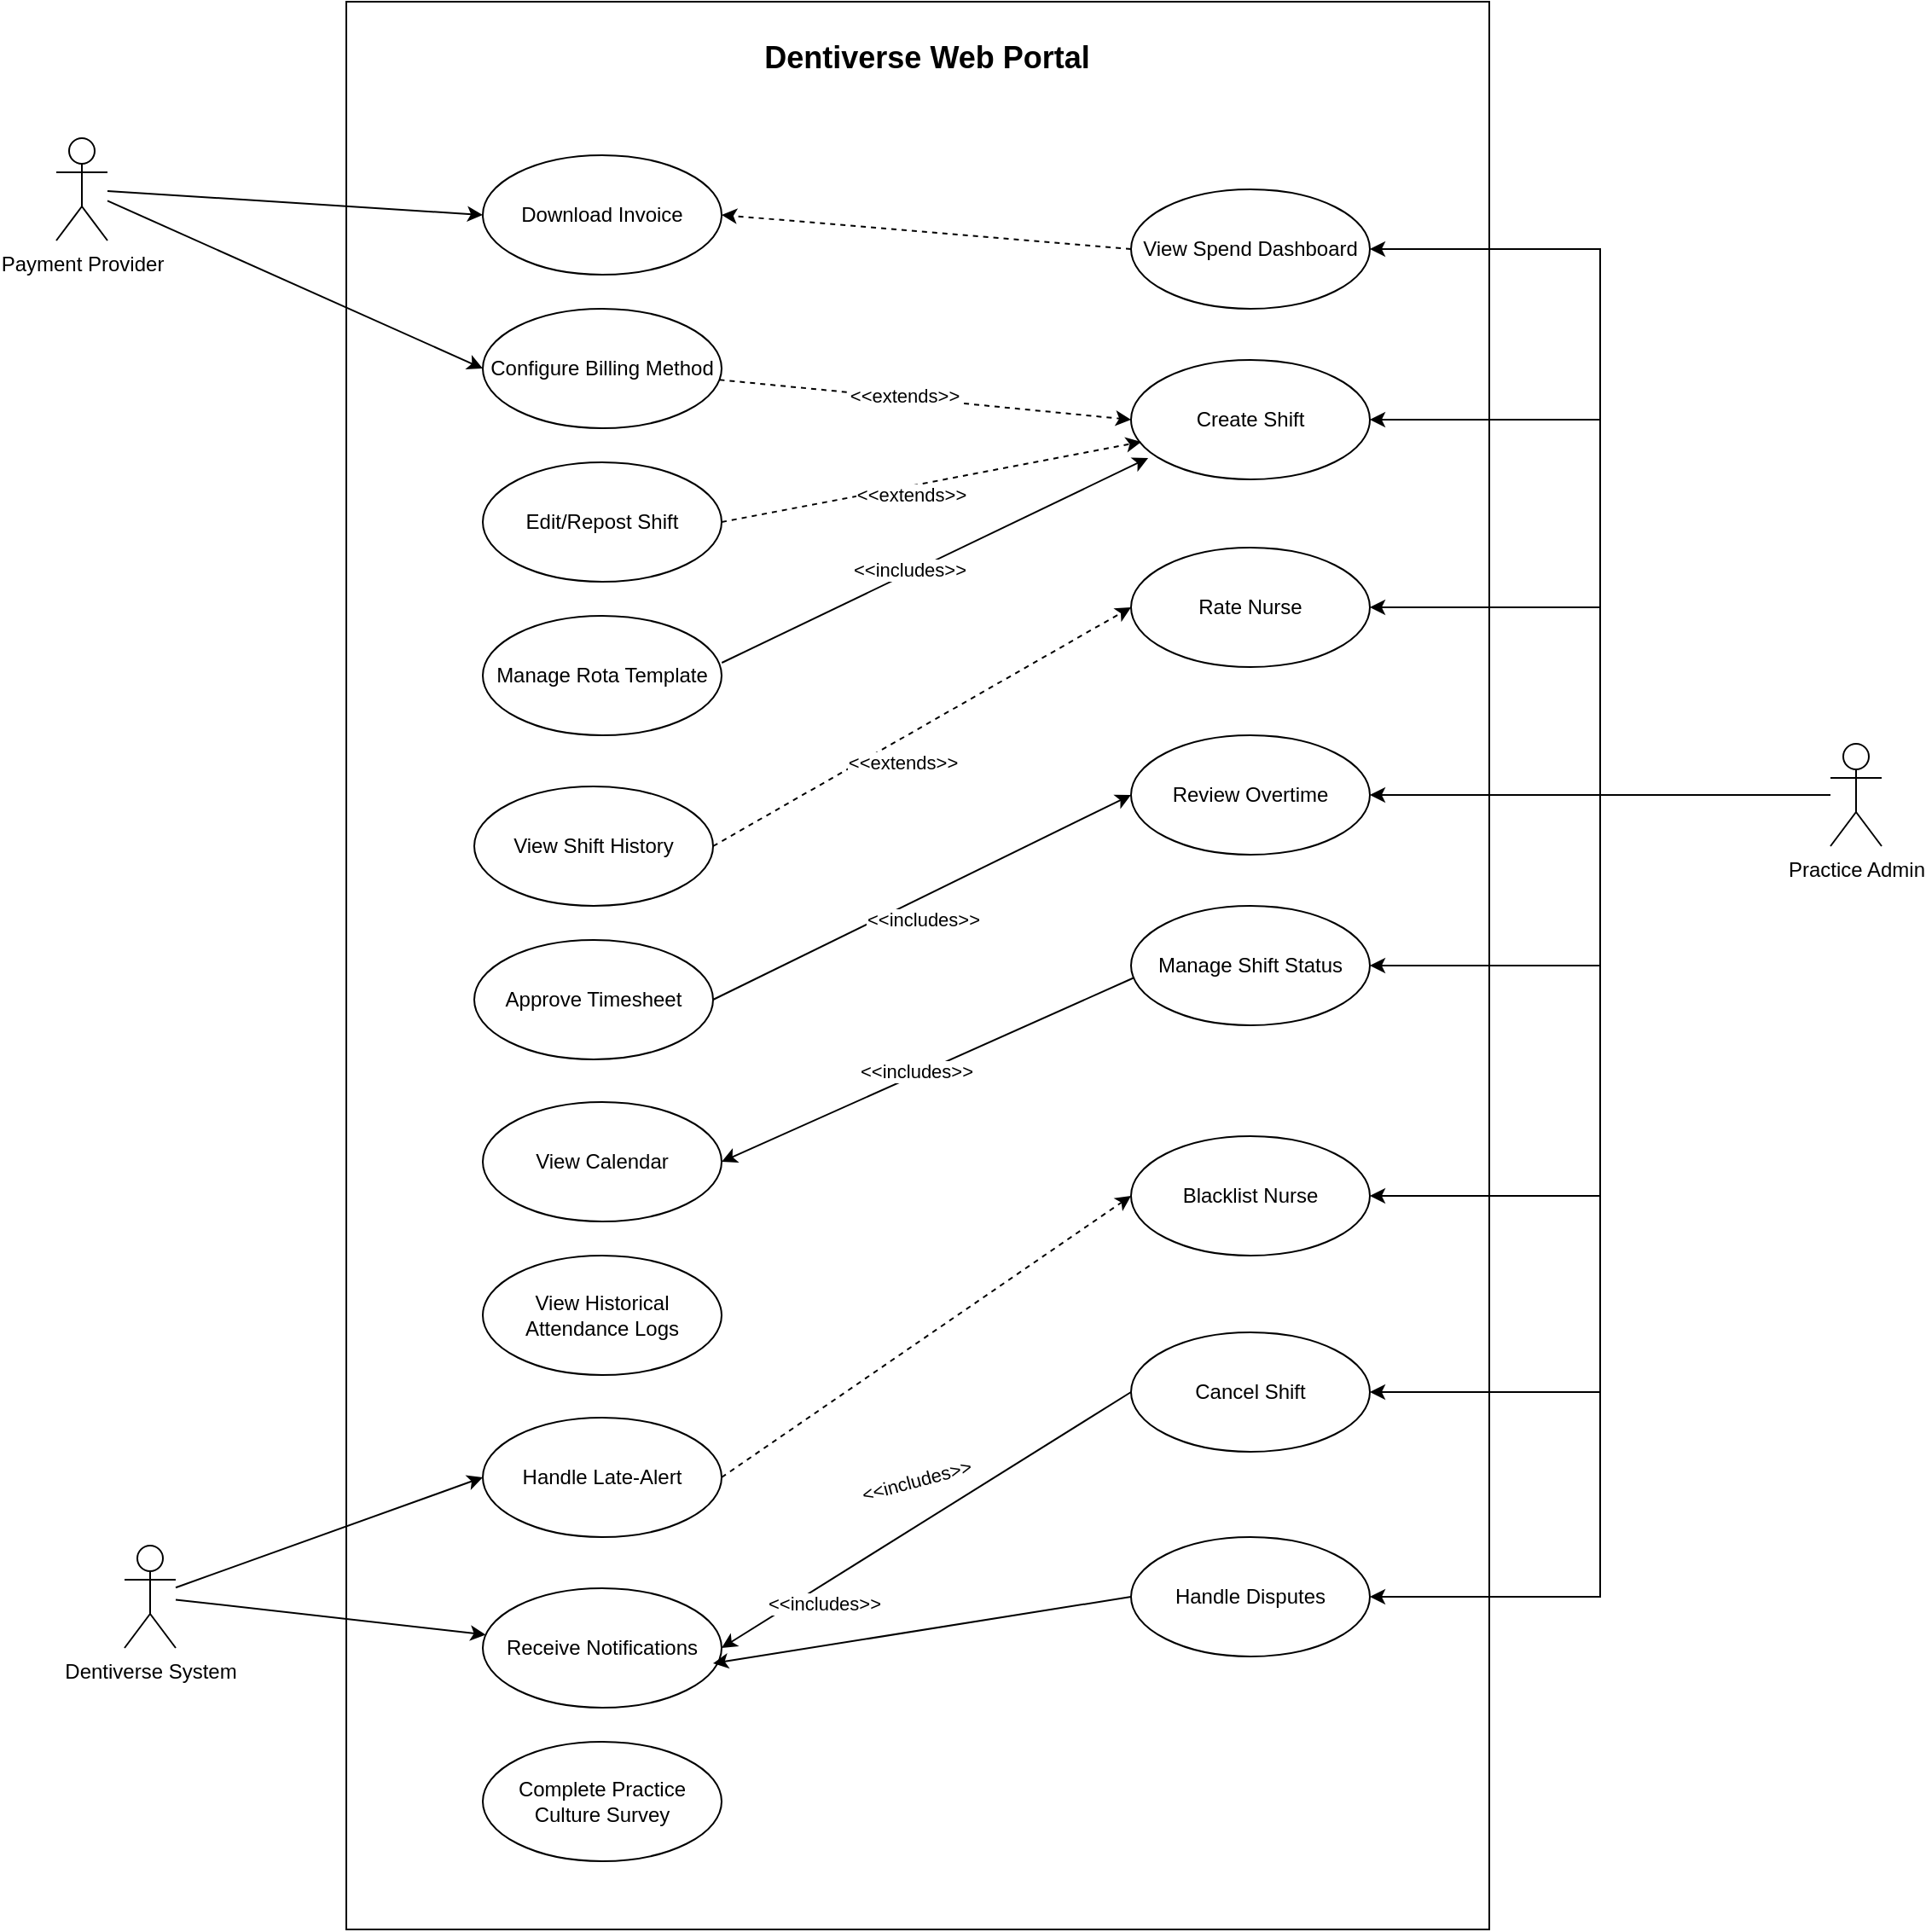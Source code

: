 <mxfile version="28.0.7" pages="2">
  <diagram name="Page-1" id="AnCuaHJbZtOOJr9N0j1-">
    <mxGraphModel dx="1404" dy="766" grid="1" gridSize="10" guides="1" tooltips="1" connect="1" arrows="1" fold="1" page="1" pageScale="1" pageWidth="1400" pageHeight="850" math="0" shadow="0">
      <root>
        <mxCell id="0" />
        <mxCell id="1" parent="0" />
        <mxCell id="lj193RAks6qg75Y_UiIa-2" value="" style="rounded=0;whiteSpace=wrap;html=1;movable=0;resizable=0;rotatable=0;deletable=0;editable=0;locked=1;connectable=0;" parent="1" vertex="1">
          <mxGeometry x="400" y="40" width="670" height="1130" as="geometry" />
        </mxCell>
        <mxCell id="lj193RAks6qg75Y_UiIa-94" style="edgeStyle=orthogonalEdgeStyle;rounded=0;orthogonalLoop=1;jettySize=auto;html=1;entryX=1;entryY=0.5;entryDx=0;entryDy=0;" parent="1" source="lj193RAks6qg75Y_UiIa-3" target="lj193RAks6qg75Y_UiIa-47" edge="1">
          <mxGeometry relative="1" as="geometry" />
        </mxCell>
        <mxCell id="lj193RAks6qg75Y_UiIa-95" style="edgeStyle=orthogonalEdgeStyle;rounded=0;orthogonalLoop=1;jettySize=auto;html=1;entryX=1;entryY=0.5;entryDx=0;entryDy=0;" parent="1" source="lj193RAks6qg75Y_UiIa-3" target="lj193RAks6qg75Y_UiIa-20" edge="1">
          <mxGeometry relative="1" as="geometry" />
        </mxCell>
        <mxCell id="lj193RAks6qg75Y_UiIa-96" style="edgeStyle=orthogonalEdgeStyle;rounded=0;orthogonalLoop=1;jettySize=auto;html=1;entryX=1;entryY=0.5;entryDx=0;entryDy=0;" parent="1" source="lj193RAks6qg75Y_UiIa-3" target="lj193RAks6qg75Y_UiIa-44" edge="1">
          <mxGeometry relative="1" as="geometry" />
        </mxCell>
        <mxCell id="lj193RAks6qg75Y_UiIa-97" style="edgeStyle=orthogonalEdgeStyle;rounded=0;orthogonalLoop=1;jettySize=auto;html=1;entryX=1;entryY=0.5;entryDx=0;entryDy=0;" parent="1" source="lj193RAks6qg75Y_UiIa-3" target="lj193RAks6qg75Y_UiIa-43" edge="1">
          <mxGeometry relative="1" as="geometry" />
        </mxCell>
        <mxCell id="lj193RAks6qg75Y_UiIa-98" style="edgeStyle=orthogonalEdgeStyle;rounded=0;orthogonalLoop=1;jettySize=auto;html=1;entryX=1;entryY=0.5;entryDx=0;entryDy=0;" parent="1" source="lj193RAks6qg75Y_UiIa-3" target="lj193RAks6qg75Y_UiIa-21" edge="1">
          <mxGeometry relative="1" as="geometry" />
        </mxCell>
        <mxCell id="lj193RAks6qg75Y_UiIa-99" style="edgeStyle=orthogonalEdgeStyle;rounded=0;orthogonalLoop=1;jettySize=auto;html=1;entryX=1;entryY=0.5;entryDx=0;entryDy=0;" parent="1" source="lj193RAks6qg75Y_UiIa-3" target="lj193RAks6qg75Y_UiIa-23" edge="1">
          <mxGeometry relative="1" as="geometry" />
        </mxCell>
        <mxCell id="lj193RAks6qg75Y_UiIa-100" style="edgeStyle=orthogonalEdgeStyle;rounded=0;orthogonalLoop=1;jettySize=auto;html=1;entryX=1;entryY=0.5;entryDx=0;entryDy=0;" parent="1" source="lj193RAks6qg75Y_UiIa-3" target="lj193RAks6qg75Y_UiIa-41" edge="1">
          <mxGeometry relative="1" as="geometry" />
        </mxCell>
        <mxCell id="lj193RAks6qg75Y_UiIa-101" style="edgeStyle=orthogonalEdgeStyle;rounded=0;orthogonalLoop=1;jettySize=auto;html=1;entryX=1;entryY=0.5;entryDx=0;entryDy=0;" parent="1" source="lj193RAks6qg75Y_UiIa-3" target="lj193RAks6qg75Y_UiIa-45" edge="1">
          <mxGeometry relative="1" as="geometry" />
        </mxCell>
        <mxCell id="lj193RAks6qg75Y_UiIa-3" value="Practice Admin&lt;div&gt;&lt;br&gt;&lt;/div&gt;" style="shape=umlActor;verticalLabelPosition=bottom;verticalAlign=top;html=1;outlineConnect=0;" parent="1" vertex="1">
          <mxGeometry x="1270" y="475" width="30" height="60" as="geometry" />
        </mxCell>
        <mxCell id="lj193RAks6qg75Y_UiIa-6" value="Dentiverse Web Portal" style="text;align=center;fontStyle=1;verticalAlign=middle;spacingLeft=3;spacingRight=3;strokeColor=none;rotatable=0;points=[[0,0.5],[1,0.5]];portConstraint=eastwest;html=1;fontSize=18;" parent="1" vertex="1">
          <mxGeometry x="700" y="60" width="80" height="26" as="geometry" />
        </mxCell>
        <mxCell id="lj193RAks6qg75Y_UiIa-88" style="rounded=0;orthogonalLoop=1;jettySize=auto;html=1;entryX=0;entryY=0.5;entryDx=0;entryDy=0;" parent="1" source="lj193RAks6qg75Y_UiIa-72" target="lj193RAks6qg75Y_UiIa-22" edge="1">
          <mxGeometry relative="1" as="geometry" />
        </mxCell>
        <mxCell id="lj193RAks6qg75Y_UiIa-89" style="rounded=0;orthogonalLoop=1;jettySize=auto;html=1;" parent="1" source="lj193RAks6qg75Y_UiIa-72" target="lj193RAks6qg75Y_UiIa-49" edge="1">
          <mxGeometry relative="1" as="geometry" />
        </mxCell>
        <mxCell id="lj193RAks6qg75Y_UiIa-72" value="&lt;div&gt;Dentiverse System&lt;/div&gt;" style="shape=umlActor;verticalLabelPosition=bottom;verticalAlign=top;html=1;outlineConnect=0;" parent="1" vertex="1">
          <mxGeometry x="270" y="945" width="30" height="60" as="geometry" />
        </mxCell>
        <mxCell id="lj193RAks6qg75Y_UiIa-85" style="rounded=0;orthogonalLoop=1;jettySize=auto;html=1;entryX=0;entryY=0.5;entryDx=0;entryDy=0;" parent="1" source="lj193RAks6qg75Y_UiIa-73" target="lj193RAks6qg75Y_UiIa-48" edge="1">
          <mxGeometry relative="1" as="geometry" />
        </mxCell>
        <mxCell id="lj193RAks6qg75Y_UiIa-86" style="rounded=0;orthogonalLoop=1;jettySize=auto;html=1;entryX=0;entryY=0.5;entryDx=0;entryDy=0;" parent="1" source="lj193RAks6qg75Y_UiIa-73" target="lj193RAks6qg75Y_UiIa-10" edge="1">
          <mxGeometry relative="1" as="geometry" />
        </mxCell>
        <mxCell id="lj193RAks6qg75Y_UiIa-73" value="&lt;div&gt;Payment Provider&lt;/div&gt;" style="shape=umlActor;verticalLabelPosition=bottom;verticalAlign=top;html=1;outlineConnect=0;" parent="1" vertex="1">
          <mxGeometry x="230" y="120" width="30" height="60" as="geometry" />
        </mxCell>
        <mxCell id="lj193RAks6qg75Y_UiIa-32" style="rounded=0;orthogonalLoop=1;jettySize=auto;html=1;entryX=0;entryY=0.5;entryDx=0;entryDy=0;dashed=1;" parent="1" source="lj193RAks6qg75Y_UiIa-10" target="lj193RAks6qg75Y_UiIa-20" edge="1">
          <mxGeometry relative="1" as="geometry" />
        </mxCell>
        <mxCell id="lj193RAks6qg75Y_UiIa-33" value="&lt;p style=&quot;white-space: pre-wrap;&quot; dir=&quot;auto&quot;&gt;&lt;br&gt;&lt;/p&gt;" style="edgeLabel;html=1;align=center;verticalAlign=middle;resizable=0;points=[];" parent="lj193RAks6qg75Y_UiIa-32" vertex="1" connectable="0">
          <mxGeometry x="-0.105" y="3" relative="1" as="geometry">
            <mxPoint as="offset" />
          </mxGeometry>
        </mxCell>
        <mxCell id="lj193RAks6qg75Y_UiIa-34" value="&amp;lt;&amp;lt;extends&amp;gt;&amp;gt;" style="edgeLabel;html=1;align=center;verticalAlign=middle;resizable=0;points=[];" parent="lj193RAks6qg75Y_UiIa-32" vertex="1" connectable="0">
          <mxGeometry x="-0.282" y="-1" relative="1" as="geometry">
            <mxPoint x="22" as="offset" />
          </mxGeometry>
        </mxCell>
        <mxCell id="lj193RAks6qg75Y_UiIa-10" value="Configure Billing Method" style="ellipse;whiteSpace=wrap;html=1;" parent="1" vertex="1">
          <mxGeometry x="480" y="220" width="140" height="70" as="geometry" />
        </mxCell>
        <mxCell id="lj193RAks6qg75Y_UiIa-11" value="&lt;p style=&quot;white-space-collapse: preserve;&quot; dir=&quot;auto&quot;&gt;Complete Practice Culture Survey&lt;/p&gt;" style="ellipse;whiteSpace=wrap;html=1;" parent="1" vertex="1">
          <mxGeometry x="480" y="1060" width="140" height="70" as="geometry" />
        </mxCell>
        <mxCell id="lj193RAks6qg75Y_UiIa-12" value="&lt;p style=&quot;white-space-collapse: preserve;&quot; dir=&quot;auto&quot;&gt;Manage Rota Template&lt;/p&gt;" style="ellipse;whiteSpace=wrap;html=1;" parent="1" vertex="1">
          <mxGeometry x="480" y="400" width="140" height="70" as="geometry" />
        </mxCell>
        <mxCell id="lj193RAks6qg75Y_UiIa-13" value="&lt;p style=&quot;white-space-collapse: preserve;&quot; dir=&quot;auto&quot;&gt;View Calendar&lt;/p&gt;" style="ellipse;whiteSpace=wrap;html=1;" parent="1" vertex="1">
          <mxGeometry x="480" y="685" width="140" height="70" as="geometry" />
        </mxCell>
        <mxCell id="lj193RAks6qg75Y_UiIa-14" value="&lt;p style=&quot;white-space-collapse: preserve;&quot; dir=&quot;auto&quot;&gt;View Shift History&lt;/p&gt;" style="ellipse;whiteSpace=wrap;html=1;" parent="1" vertex="1">
          <mxGeometry x="475" y="500" width="140" height="70" as="geometry" />
        </mxCell>
        <mxCell id="lj193RAks6qg75Y_UiIa-20" value="&lt;p style=&quot;white-space-collapse: preserve;&quot; dir=&quot;auto&quot;&gt;Create Shift&lt;/p&gt;" style="ellipse;whiteSpace=wrap;html=1;" parent="1" vertex="1">
          <mxGeometry x="860" y="250" width="140" height="70" as="geometry" />
        </mxCell>
        <mxCell id="lj193RAks6qg75Y_UiIa-21" value="&lt;p style=&quot;white-space-collapse: preserve;&quot; dir=&quot;auto&quot;&gt;Manage Shift Status&lt;/p&gt;" style="ellipse;whiteSpace=wrap;html=1;" parent="1" vertex="1">
          <mxGeometry x="860" y="570" width="140" height="70" as="geometry" />
        </mxCell>
        <mxCell id="lj193RAks6qg75Y_UiIa-22" value="&lt;p style=&quot;white-space-collapse: preserve;&quot; dir=&quot;auto&quot;&gt;Handle Late-Alert&lt;/p&gt;" style="ellipse;whiteSpace=wrap;html=1;" parent="1" vertex="1">
          <mxGeometry x="480" y="870" width="140" height="70" as="geometry" />
        </mxCell>
        <mxCell id="lj193RAks6qg75Y_UiIa-23" value="&lt;p style=&quot;white-space-collapse: preserve;&quot; dir=&quot;auto&quot;&gt;Blacklist Nurse&lt;/p&gt;" style="ellipse;whiteSpace=wrap;html=1;" parent="1" vertex="1">
          <mxGeometry x="860" y="705" width="140" height="70" as="geometry" />
        </mxCell>
        <mxCell id="lj193RAks6qg75Y_UiIa-24" value="&lt;p style=&quot;white-space-collapse: preserve;&quot; dir=&quot;auto&quot;&gt;Edit/Repost Shift&lt;/p&gt;" style="ellipse;whiteSpace=wrap;html=1;" parent="1" vertex="1">
          <mxGeometry x="480" y="310" width="140" height="70" as="geometry" />
        </mxCell>
        <mxCell id="lj193RAks6qg75Y_UiIa-35" style="rounded=0;orthogonalLoop=1;jettySize=auto;html=1;entryX=0.072;entryY=0.821;entryDx=0;entryDy=0;entryPerimeter=0;exitX=1.001;exitY=0.393;exitDx=0;exitDy=0;exitPerimeter=0;" parent="1" source="lj193RAks6qg75Y_UiIa-12" target="lj193RAks6qg75Y_UiIa-20" edge="1">
          <mxGeometry relative="1" as="geometry">
            <mxPoint x="710" y="460" as="sourcePoint" />
            <mxPoint x="640" y="440.97" as="targetPoint" />
          </mxGeometry>
        </mxCell>
        <mxCell id="lj193RAks6qg75Y_UiIa-36" value="&lt;p style=&quot;white-space: pre-wrap;&quot; dir=&quot;auto&quot;&gt;&lt;br&gt;&lt;/p&gt;" style="edgeLabel;html=1;align=center;verticalAlign=middle;resizable=0;points=[];" parent="lj193RAks6qg75Y_UiIa-35" vertex="1" connectable="0">
          <mxGeometry x="-0.105" y="3" relative="1" as="geometry">
            <mxPoint as="offset" />
          </mxGeometry>
        </mxCell>
        <mxCell id="lj193RAks6qg75Y_UiIa-37" value="&amp;lt;&amp;lt;includes&amp;gt;&amp;gt;" style="edgeLabel;html=1;align=center;verticalAlign=middle;resizable=0;points=[];" parent="lj193RAks6qg75Y_UiIa-35" vertex="1" connectable="0">
          <mxGeometry x="-0.282" y="-1" relative="1" as="geometry">
            <mxPoint x="19" y="-13" as="offset" />
          </mxGeometry>
        </mxCell>
        <mxCell id="lj193RAks6qg75Y_UiIa-38" style="rounded=0;orthogonalLoop=1;jettySize=auto;html=1;entryX=1;entryY=0.5;entryDx=0;entryDy=0;exitX=0.014;exitY=0.6;exitDx=0;exitDy=0;exitPerimeter=0;" parent="1" source="lj193RAks6qg75Y_UiIa-21" target="lj193RAks6qg75Y_UiIa-13" edge="1">
          <mxGeometry relative="1" as="geometry">
            <mxPoint x="870" y="550" as="sourcePoint" />
            <mxPoint x="626" y="621" as="targetPoint" />
          </mxGeometry>
        </mxCell>
        <mxCell id="lj193RAks6qg75Y_UiIa-39" value="&lt;p style=&quot;white-space: pre-wrap;&quot; dir=&quot;auto&quot;&gt;&lt;br&gt;&lt;/p&gt;" style="edgeLabel;html=1;align=center;verticalAlign=middle;resizable=0;points=[];" parent="lj193RAks6qg75Y_UiIa-38" vertex="1" connectable="0">
          <mxGeometry x="-0.105" y="3" relative="1" as="geometry">
            <mxPoint as="offset" />
          </mxGeometry>
        </mxCell>
        <mxCell id="lj193RAks6qg75Y_UiIa-40" value="&amp;lt;&amp;lt;includes&amp;gt;&amp;gt;" style="edgeLabel;html=1;align=center;verticalAlign=middle;resizable=0;points=[];" parent="lj193RAks6qg75Y_UiIa-38" vertex="1" connectable="0">
          <mxGeometry x="-0.282" y="-1" relative="1" as="geometry">
            <mxPoint x="-41" y="17" as="offset" />
          </mxGeometry>
        </mxCell>
        <mxCell id="lj193RAks6qg75Y_UiIa-41" value="&lt;p style=&quot;white-space-collapse: preserve;&quot; dir=&quot;auto&quot;&gt;Cancel Shift&lt;/p&gt;" style="ellipse;whiteSpace=wrap;html=1;" parent="1" vertex="1">
          <mxGeometry x="860" y="820" width="140" height="70" as="geometry" />
        </mxCell>
        <mxCell id="lj193RAks6qg75Y_UiIa-42" value="&lt;p style=&quot;white-space-collapse: preserve;&quot; dir=&quot;auto&quot;&gt;Approve Timesheet&lt;/p&gt;" style="ellipse;whiteSpace=wrap;html=1;" parent="1" vertex="1">
          <mxGeometry x="475" y="590" width="140" height="70" as="geometry" />
        </mxCell>
        <mxCell id="lj193RAks6qg75Y_UiIa-43" value="&lt;p style=&quot;white-space-collapse: preserve;&quot; dir=&quot;auto&quot;&gt;Review Overtime&lt;/p&gt;" style="ellipse;whiteSpace=wrap;html=1;" parent="1" vertex="1">
          <mxGeometry x="860" y="470" width="140" height="70" as="geometry" />
        </mxCell>
        <mxCell id="lj193RAks6qg75Y_UiIa-44" value="&lt;p style=&quot;white-space-collapse: preserve;&quot; dir=&quot;auto&quot;&gt;Rate Nurse&lt;/p&gt;" style="ellipse;whiteSpace=wrap;html=1;" parent="1" vertex="1">
          <mxGeometry x="860" y="360" width="140" height="70" as="geometry" />
        </mxCell>
        <mxCell id="lj193RAks6qg75Y_UiIa-45" value="&lt;p style=&quot;white-space-collapse: preserve;&quot; dir=&quot;auto&quot;&gt;Handle Disputes&lt;/p&gt;" style="ellipse;whiteSpace=wrap;html=1;" parent="1" vertex="1">
          <mxGeometry x="860" y="940" width="140" height="70" as="geometry" />
        </mxCell>
        <mxCell id="lj193RAks6qg75Y_UiIa-46" value="&lt;p style=&quot;white-space-collapse: preserve;&quot; dir=&quot;auto&quot;&gt;View Historical Attendance Logs&lt;/p&gt;" style="ellipse;whiteSpace=wrap;html=1;" parent="1" vertex="1">
          <mxGeometry x="480" y="775" width="140" height="70" as="geometry" />
        </mxCell>
        <mxCell id="lj193RAks6qg75Y_UiIa-47" value="&lt;p style=&quot;white-space-collapse: preserve;&quot; dir=&quot;auto&quot;&gt;View Spend Dashboard&lt;/p&gt;" style="ellipse;whiteSpace=wrap;html=1;" parent="1" vertex="1">
          <mxGeometry x="860" y="150" width="140" height="70" as="geometry" />
        </mxCell>
        <mxCell id="lj193RAks6qg75Y_UiIa-48" value="&lt;p style=&quot;white-space-collapse: preserve;&quot; dir=&quot;auto&quot;&gt;Download Invoice&lt;/p&gt;" style="ellipse;whiteSpace=wrap;html=1;" parent="1" vertex="1">
          <mxGeometry x="480" y="130" width="140" height="70" as="geometry" />
        </mxCell>
        <mxCell id="lj193RAks6qg75Y_UiIa-49" value="&lt;p style=&quot;white-space-collapse: preserve;&quot; dir=&quot;auto&quot;&gt;Receive Notifications&lt;/p&gt;" style="ellipse;whiteSpace=wrap;html=1;" parent="1" vertex="1">
          <mxGeometry x="480" y="970" width="140" height="70" as="geometry" />
        </mxCell>
        <mxCell id="lj193RAks6qg75Y_UiIa-50" style="rounded=0;orthogonalLoop=1;jettySize=auto;html=1;entryX=0;entryY=0.5;entryDx=0;entryDy=0;dashed=1;exitX=1;exitY=0.5;exitDx=0;exitDy=0;" parent="1" source="lj193RAks6qg75Y_UiIa-14" target="lj193RAks6qg75Y_UiIa-44" edge="1">
          <mxGeometry relative="1" as="geometry">
            <mxPoint x="635" y="540" as="sourcePoint" />
            <mxPoint x="876" y="559" as="targetPoint" />
          </mxGeometry>
        </mxCell>
        <mxCell id="lj193RAks6qg75Y_UiIa-51" value="&lt;p style=&quot;white-space: pre-wrap;&quot; dir=&quot;auto&quot;&gt;&lt;br&gt;&lt;/p&gt;" style="edgeLabel;html=1;align=center;verticalAlign=middle;resizable=0;points=[];" parent="lj193RAks6qg75Y_UiIa-50" vertex="1" connectable="0">
          <mxGeometry x="-0.105" y="3" relative="1" as="geometry">
            <mxPoint as="offset" />
          </mxGeometry>
        </mxCell>
        <mxCell id="lj193RAks6qg75Y_UiIa-52" value="&amp;lt;&amp;lt;extends&amp;gt;&amp;gt;" style="edgeLabel;html=1;align=center;verticalAlign=middle;resizable=0;points=[];" parent="lj193RAks6qg75Y_UiIa-50" vertex="1" connectable="0">
          <mxGeometry x="-0.282" y="-1" relative="1" as="geometry">
            <mxPoint x="22" as="offset" />
          </mxGeometry>
        </mxCell>
        <mxCell id="lj193RAks6qg75Y_UiIa-53" style="rounded=0;orthogonalLoop=1;jettySize=auto;html=1;entryX=0.043;entryY=0.686;entryDx=0;entryDy=0;dashed=1;exitX=1;exitY=0.5;exitDx=0;exitDy=0;entryPerimeter=0;" parent="1" source="lj193RAks6qg75Y_UiIa-24" target="lj193RAks6qg75Y_UiIa-20" edge="1">
          <mxGeometry relative="1" as="geometry">
            <mxPoint x="629" y="276" as="sourcePoint" />
            <mxPoint x="870" y="295" as="targetPoint" />
          </mxGeometry>
        </mxCell>
        <mxCell id="lj193RAks6qg75Y_UiIa-54" value="&lt;p style=&quot;white-space: pre-wrap;&quot; dir=&quot;auto&quot;&gt;&lt;br&gt;&lt;/p&gt;" style="edgeLabel;html=1;align=center;verticalAlign=middle;resizable=0;points=[];" parent="lj193RAks6qg75Y_UiIa-53" vertex="1" connectable="0">
          <mxGeometry x="-0.105" y="3" relative="1" as="geometry">
            <mxPoint as="offset" />
          </mxGeometry>
        </mxCell>
        <mxCell id="lj193RAks6qg75Y_UiIa-55" value="&amp;lt;&amp;lt;extends&amp;gt;&amp;gt;" style="edgeLabel;html=1;align=center;verticalAlign=middle;resizable=0;points=[];" parent="lj193RAks6qg75Y_UiIa-53" vertex="1" connectable="0">
          <mxGeometry x="-0.282" y="-1" relative="1" as="geometry">
            <mxPoint x="22" as="offset" />
          </mxGeometry>
        </mxCell>
        <mxCell id="lj193RAks6qg75Y_UiIa-56" style="rounded=0;orthogonalLoop=1;jettySize=auto;html=1;entryX=0;entryY=0.5;entryDx=0;entryDy=0;dashed=1;exitX=1;exitY=0.5;exitDx=0;exitDy=0;" parent="1" source="lj193RAks6qg75Y_UiIa-22" target="lj193RAks6qg75Y_UiIa-23" edge="1">
          <mxGeometry relative="1" as="geometry">
            <mxPoint x="640" y="900" as="sourcePoint" />
            <mxPoint x="880" y="840" as="targetPoint" />
          </mxGeometry>
        </mxCell>
        <mxCell id="lj193RAks6qg75Y_UiIa-57" value="&lt;p style=&quot;white-space: pre-wrap;&quot; dir=&quot;auto&quot;&gt;&lt;br&gt;&lt;/p&gt;" style="edgeLabel;html=1;align=center;verticalAlign=middle;resizable=0;points=[];" parent="lj193RAks6qg75Y_UiIa-56" vertex="1" connectable="0">
          <mxGeometry x="-0.105" y="3" relative="1" as="geometry">
            <mxPoint as="offset" />
          </mxGeometry>
        </mxCell>
        <mxCell id="lj193RAks6qg75Y_UiIa-59" style="rounded=0;orthogonalLoop=1;jettySize=auto;html=1;entryX=1;entryY=0.5;entryDx=0;entryDy=0;exitX=0;exitY=0.5;exitDx=0;exitDy=0;" parent="1" source="lj193RAks6qg75Y_UiIa-41" target="lj193RAks6qg75Y_UiIa-49" edge="1">
          <mxGeometry relative="1" as="geometry">
            <mxPoint x="842" y="980" as="sourcePoint" />
            <mxPoint x="600" y="1078" as="targetPoint" />
          </mxGeometry>
        </mxCell>
        <mxCell id="lj193RAks6qg75Y_UiIa-60" value="&lt;p style=&quot;white-space: pre-wrap;&quot; dir=&quot;auto&quot;&gt;&lt;br&gt;&lt;/p&gt;" style="edgeLabel;html=1;align=center;verticalAlign=middle;resizable=0;points=[];" parent="lj193RAks6qg75Y_UiIa-59" vertex="1" connectable="0">
          <mxGeometry x="-0.105" y="3" relative="1" as="geometry">
            <mxPoint as="offset" />
          </mxGeometry>
        </mxCell>
        <mxCell id="lj193RAks6qg75Y_UiIa-61" value="&amp;lt;&amp;lt;includes&amp;gt;&amp;gt;" style="edgeLabel;html=1;align=center;verticalAlign=middle;resizable=0;points=[];rotation=-15;" parent="lj193RAks6qg75Y_UiIa-59" vertex="1" connectable="0">
          <mxGeometry x="-0.282" y="-1" relative="1" as="geometry">
            <mxPoint x="-40" y="-1" as="offset" />
          </mxGeometry>
        </mxCell>
        <mxCell id="lj193RAks6qg75Y_UiIa-62" style="rounded=0;orthogonalLoop=1;jettySize=auto;html=1;entryX=0;entryY=0.5;entryDx=0;entryDy=0;exitX=1;exitY=0.5;exitDx=0;exitDy=0;" parent="1" source="lj193RAks6qg75Y_UiIa-42" target="lj193RAks6qg75Y_UiIa-43" edge="1">
          <mxGeometry relative="1" as="geometry">
            <mxPoint x="-20" y="1160" as="sourcePoint" />
            <mxPoint x="-40" y="1195" as="targetPoint" />
          </mxGeometry>
        </mxCell>
        <mxCell id="lj193RAks6qg75Y_UiIa-63" value="&lt;p style=&quot;white-space: pre-wrap;&quot; dir=&quot;auto&quot;&gt;&lt;br&gt;&lt;/p&gt;" style="edgeLabel;html=1;align=center;verticalAlign=middle;resizable=0;points=[];" parent="lj193RAks6qg75Y_UiIa-62" vertex="1" connectable="0">
          <mxGeometry x="-0.105" y="3" relative="1" as="geometry">
            <mxPoint as="offset" />
          </mxGeometry>
        </mxCell>
        <mxCell id="lj193RAks6qg75Y_UiIa-64" value="&amp;lt;&amp;lt;includes&amp;gt;&amp;gt;" style="edgeLabel;html=1;align=center;verticalAlign=middle;resizable=0;points=[];" parent="lj193RAks6qg75Y_UiIa-62" vertex="1" connectable="0">
          <mxGeometry x="-0.282" y="-1" relative="1" as="geometry">
            <mxPoint x="34" y="-5" as="offset" />
          </mxGeometry>
        </mxCell>
        <mxCell id="lj193RAks6qg75Y_UiIa-65" style="rounded=0;orthogonalLoop=1;jettySize=auto;html=1;entryX=0.964;entryY=0.629;entryDx=0;entryDy=0;exitX=0;exitY=0.5;exitDx=0;exitDy=0;entryPerimeter=0;" parent="1" source="lj193RAks6qg75Y_UiIa-45" target="lj193RAks6qg75Y_UiIa-49" edge="1">
          <mxGeometry relative="1" as="geometry">
            <mxPoint x="830" y="1075" as="sourcePoint" />
            <mxPoint x="580" y="1095" as="targetPoint" />
          </mxGeometry>
        </mxCell>
        <mxCell id="lj193RAks6qg75Y_UiIa-66" value="&lt;p style=&quot;white-space: pre-wrap;&quot; dir=&quot;auto&quot;&gt;&lt;br&gt;&lt;/p&gt;" style="edgeLabel;html=1;align=center;verticalAlign=middle;resizable=0;points=[];" parent="lj193RAks6qg75Y_UiIa-65" vertex="1" connectable="0">
          <mxGeometry x="-0.105" y="3" relative="1" as="geometry">
            <mxPoint as="offset" />
          </mxGeometry>
        </mxCell>
        <mxCell id="lj193RAks6qg75Y_UiIa-67" value="&amp;lt;&amp;lt;includes&amp;gt;&amp;gt;" style="edgeLabel;html=1;align=center;verticalAlign=middle;resizable=0;points=[];" parent="lj193RAks6qg75Y_UiIa-65" vertex="1" connectable="0">
          <mxGeometry x="-0.282" y="-1" relative="1" as="geometry">
            <mxPoint x="-92" y="-9" as="offset" />
          </mxGeometry>
        </mxCell>
        <mxCell id="lj193RAks6qg75Y_UiIa-68" style="rounded=0;orthogonalLoop=1;jettySize=auto;html=1;entryX=1;entryY=0.5;entryDx=0;entryDy=0;dashed=1;exitX=0;exitY=0.5;exitDx=0;exitDy=0;" parent="1" source="lj193RAks6qg75Y_UiIa-47" target="lj193RAks6qg75Y_UiIa-48" edge="1">
          <mxGeometry relative="1" as="geometry">
            <mxPoint x="620" y="250" as="sourcePoint" />
            <mxPoint x="870" y="220" as="targetPoint" />
          </mxGeometry>
        </mxCell>
        <mxCell id="lj193RAks6qg75Y_UiIa-69" value="&lt;p style=&quot;white-space: pre-wrap;&quot; dir=&quot;auto&quot;&gt;&lt;br&gt;&lt;/p&gt;" style="edgeLabel;html=1;align=center;verticalAlign=middle;resizable=0;points=[];" parent="lj193RAks6qg75Y_UiIa-68" vertex="1" connectable="0">
          <mxGeometry x="-0.105" y="3" relative="1" as="geometry">
            <mxPoint as="offset" />
          </mxGeometry>
        </mxCell>
      </root>
    </mxGraphModel>
  </diagram>
  <diagram id="g59XrjD1MLq389oxzAzd" name="Page-2">
    <mxGraphModel dx="1455" dy="1126" grid="1" gridSize="10" guides="1" tooltips="1" connect="1" arrows="1" fold="1" page="1" pageScale="1" pageWidth="900" pageHeight="1600" math="0" shadow="0">
      <root>
        <mxCell id="0" />
        <mxCell id="1" parent="0" />
        <mxCell id="t1pjkCTu5Dt37rzrufvv-8" value="" style="rounded=0;whiteSpace=wrap;html=1;movable=1;resizable=1;rotatable=1;deletable=1;editable=1;locked=0;connectable=1;" vertex="1" parent="1">
          <mxGeometry x="380" y="80" width="770" height="890" as="geometry" />
        </mxCell>
        <mxCell id="t1pjkCTu5Dt37rzrufvv-1" value="&lt;p style=&quot;white-space-collapse: preserve;&quot; dir=&quot;auto&quot;&gt;Register Practice Account&lt;/p&gt;" style="ellipse;whiteSpace=wrap;html=1;" vertex="1" parent="1">
          <mxGeometry x="430" y="130" width="110" height="50" as="geometry" />
        </mxCell>
        <mxCell id="t1pjkCTu5Dt37rzrufvv-2" style="rounded=0;orthogonalLoop=1;jettySize=auto;html=1;dashed=1;exitX=1.019;exitY=0.642;exitDx=0;exitDy=0;exitPerimeter=0;entryX=0;entryY=0.5;entryDx=0;entryDy=0;" edge="1" parent="1" source="wMCF1qHYB4ZY6y4vtxid-2" target="wMCF1qHYB4ZY6y4vtxid-6">
          <mxGeometry relative="1" as="geometry">
            <mxPoint x="710" y="487" as="sourcePoint" />
            <mxPoint x="890" y="450" as="targetPoint" />
          </mxGeometry>
        </mxCell>
        <mxCell id="t1pjkCTu5Dt37rzrufvv-3" value="&lt;p style=&quot;white-space: pre-wrap;&quot; dir=&quot;auto&quot;&gt;&lt;br&gt;&lt;/p&gt;" style="edgeLabel;html=1;align=center;verticalAlign=middle;resizable=0;points=[];" vertex="1" connectable="0" parent="t1pjkCTu5Dt37rzrufvv-2">
          <mxGeometry x="-0.105" y="3" relative="1" as="geometry">
            <mxPoint as="offset" />
          </mxGeometry>
        </mxCell>
        <mxCell id="t1pjkCTu5Dt37rzrufvv-4" value="&amp;lt;&amp;lt;extends&amp;gt;&amp;gt;" style="edgeLabel;html=1;align=center;verticalAlign=middle;resizable=0;points=[];" vertex="1" connectable="0" parent="t1pjkCTu5Dt37rzrufvv-2">
          <mxGeometry x="-0.282" y="-1" relative="1" as="geometry">
            <mxPoint x="22" as="offset" />
          </mxGeometry>
        </mxCell>
        <mxCell id="t1pjkCTu5Dt37rzrufvv-5" style="rounded=0;orthogonalLoop=1;jettySize=auto;html=1;entryX=0;entryY=0.5;entryDx=0;entryDy=0;exitX=1;exitY=0.5;exitDx=0;exitDy=0;" edge="1" parent="1" source="t1pjkCTu5Dt37rzrufvv-1" target="t1pjkCTu5Dt37rzrufvv-9">
          <mxGeometry relative="1" as="geometry">
            <mxPoint x="-105" y="1012" as="sourcePoint" />
            <mxPoint x="775" y="357" as="targetPoint" />
          </mxGeometry>
        </mxCell>
        <mxCell id="t1pjkCTu5Dt37rzrufvv-6" value="&lt;p style=&quot;white-space: pre-wrap;&quot; dir=&quot;auto&quot;&gt;&lt;br&gt;&lt;/p&gt;" style="edgeLabel;html=1;align=center;verticalAlign=middle;resizable=0;points=[];" vertex="1" connectable="0" parent="t1pjkCTu5Dt37rzrufvv-5">
          <mxGeometry x="-0.105" y="3" relative="1" as="geometry">
            <mxPoint as="offset" />
          </mxGeometry>
        </mxCell>
        <mxCell id="t1pjkCTu5Dt37rzrufvv-7" value="&amp;lt;&amp;lt;includes&amp;gt;&amp;gt;" style="edgeLabel;html=1;align=center;verticalAlign=middle;resizable=0;points=[];" vertex="1" connectable="0" parent="t1pjkCTu5Dt37rzrufvv-5">
          <mxGeometry x="-0.282" y="-1" relative="1" as="geometry">
            <mxPoint x="17" y="-5" as="offset" />
          </mxGeometry>
        </mxCell>
        <mxCell id="t1pjkCTu5Dt37rzrufvv-13" style="edgeStyle=orthogonalEdgeStyle;rounded=0;orthogonalLoop=1;jettySize=auto;html=1;entryX=0;entryY=0.5;entryDx=0;entryDy=0;" edge="1" parent="1" source="t1pjkCTu5Dt37rzrufvv-9" target="t1pjkCTu5Dt37rzrufvv-12">
          <mxGeometry relative="1" as="geometry" />
        </mxCell>
        <mxCell id="t1pjkCTu5Dt37rzrufvv-9" value="&lt;p style=&quot;white-space-collapse: preserve;&quot; dir=&quot;auto&quot;&gt;Verify Email &amp;amp; Mobile via OTP&lt;/p&gt;" style="ellipse;whiteSpace=wrap;html=1;" vertex="1" parent="1">
          <mxGeometry x="660" y="130" width="110" height="50" as="geometry" />
        </mxCell>
        <mxCell id="t1pjkCTu5Dt37rzrufvv-12" value="&lt;p style=&quot;white-space-collapse: preserve;&quot; dir=&quot;auto&quot;&gt;View Intro Screens&lt;/p&gt;" style="ellipse;whiteSpace=wrap;html=1;" vertex="1" parent="1">
          <mxGeometry x="850" y="130" width="110" height="50" as="geometry" />
        </mxCell>
        <mxCell id="t1pjkCTu5Dt37rzrufvv-17" value="" style="edgeStyle=orthogonalEdgeStyle;rounded=0;orthogonalLoop=1;jettySize=auto;html=1;" edge="1" parent="1" source="t1pjkCTu5Dt37rzrufvv-14" target="t1pjkCTu5Dt37rzrufvv-15">
          <mxGeometry relative="1" as="geometry" />
        </mxCell>
        <mxCell id="t1pjkCTu5Dt37rzrufvv-18" value="&amp;lt;&amp;lt;includes&amp;gt;&amp;gt;" style="edgeLabel;html=1;align=center;verticalAlign=middle;resizable=0;points=[];" vertex="1" connectable="0" parent="t1pjkCTu5Dt37rzrufvv-17">
          <mxGeometry x="-0.284" y="2" relative="1" as="geometry">
            <mxPoint x="8" y="2" as="offset" />
          </mxGeometry>
        </mxCell>
        <mxCell id="t1pjkCTu5Dt37rzrufvv-14" value="&lt;p style=&quot;white-space-collapse: preserve;&quot; dir=&quot;auto&quot;&gt;Setup Clinic Profile&lt;/p&gt;" style="ellipse;whiteSpace=wrap;html=1;" vertex="1" parent="1">
          <mxGeometry x="430" y="240" width="110" height="50" as="geometry" />
        </mxCell>
        <mxCell id="t1pjkCTu5Dt37rzrufvv-15" value="&lt;p style=&quot;white-space-collapse: preserve;&quot; dir=&quot;auto&quot;&gt;Input Basic info &lt;/p&gt;" style="ellipse;whiteSpace=wrap;html=1;" vertex="1" parent="1">
          <mxGeometry x="650" y="240" width="110" height="50" as="geometry" />
        </mxCell>
        <mxCell id="t1pjkCTu5Dt37rzrufvv-16" value="&lt;p style=&quot;white-space-collapse: preserve;&quot; dir=&quot;auto&quot;&gt;Auto validate &lt;br/&gt;CQC &amp;amp; VAT number&lt;/p&gt;" style="ellipse;whiteSpace=wrap;html=1;" vertex="1" parent="1">
          <mxGeometry x="890" y="235" width="120" height="60" as="geometry" />
        </mxCell>
        <mxCell id="t1pjkCTu5Dt37rzrufvv-19" value="" style="edgeStyle=orthogonalEdgeStyle;rounded=0;orthogonalLoop=1;jettySize=auto;html=1;exitX=1;exitY=0.5;exitDx=0;exitDy=0;entryX=0;entryY=0.5;entryDx=0;entryDy=0;" edge="1" parent="1" source="t1pjkCTu5Dt37rzrufvv-15" target="t1pjkCTu5Dt37rzrufvv-16">
          <mxGeometry relative="1" as="geometry">
            <mxPoint x="750" y="290" as="sourcePoint" />
            <mxPoint x="840" y="290" as="targetPoint" />
          </mxGeometry>
        </mxCell>
        <mxCell id="t1pjkCTu5Dt37rzrufvv-20" value="&amp;lt;&amp;lt;includes&amp;gt;&amp;gt;" style="edgeLabel;html=1;align=center;verticalAlign=middle;resizable=0;points=[];" vertex="1" connectable="0" parent="t1pjkCTu5Dt37rzrufvv-19">
          <mxGeometry x="-0.284" y="2" relative="1" as="geometry">
            <mxPoint x="8" y="2" as="offset" />
          </mxGeometry>
        </mxCell>
        <mxCell id="LkB0MAZeV9YKqllsjQI8-5" style="edgeStyle=orthogonalEdgeStyle;rounded=0;orthogonalLoop=1;jettySize=auto;html=1;entryX=0;entryY=0.5;entryDx=0;entryDy=0;" edge="1" parent="1" source="2FoirlY63dZesPyJFK1_-1" target="t1pjkCTu5Dt37rzrufvv-1">
          <mxGeometry relative="1" as="geometry" />
        </mxCell>
        <mxCell id="LkB0MAZeV9YKqllsjQI8-6" style="edgeStyle=orthogonalEdgeStyle;rounded=0;orthogonalLoop=1;jettySize=auto;html=1;entryX=0;entryY=0.5;entryDx=0;entryDy=0;" edge="1" parent="1" source="2FoirlY63dZesPyJFK1_-1" target="wMCF1qHYB4ZY6y4vtxid-9">
          <mxGeometry relative="1" as="geometry" />
        </mxCell>
        <mxCell id="LkB0MAZeV9YKqllsjQI8-7" style="edgeStyle=orthogonalEdgeStyle;rounded=0;orthogonalLoop=1;jettySize=auto;html=1;entryX=0;entryY=0.5;entryDx=0;entryDy=0;" edge="1" parent="1" source="2FoirlY63dZesPyJFK1_-1" target="t1pjkCTu5Dt37rzrufvv-14">
          <mxGeometry relative="1" as="geometry" />
        </mxCell>
        <mxCell id="LkB0MAZeV9YKqllsjQI8-8" style="edgeStyle=orthogonalEdgeStyle;rounded=0;orthogonalLoop=1;jettySize=auto;html=1;entryX=0;entryY=0.5;entryDx=0;entryDy=0;" edge="1" parent="1" source="2FoirlY63dZesPyJFK1_-1" target="wMCF1qHYB4ZY6y4vtxid-23">
          <mxGeometry relative="1" as="geometry" />
        </mxCell>
        <mxCell id="LkB0MAZeV9YKqllsjQI8-9" style="edgeStyle=orthogonalEdgeStyle;rounded=0;orthogonalLoop=1;jettySize=auto;html=1;entryX=0;entryY=0.5;entryDx=0;entryDy=0;" edge="1" parent="1" source="2FoirlY63dZesPyJFK1_-1" target="LkB0MAZeV9YKqllsjQI8-1">
          <mxGeometry relative="1" as="geometry" />
        </mxCell>
        <mxCell id="2FoirlY63dZesPyJFK1_-1" value="Practice Admin&lt;div&gt;&lt;br&gt;&lt;/div&gt;" style="shape=umlActor;verticalLabelPosition=bottom;verticalAlign=top;html=1;outlineConnect=0;" vertex="1" parent="1">
          <mxGeometry x="200" y="470" width="30" height="60" as="geometry" />
        </mxCell>
        <mxCell id="wMCF1qHYB4ZY6y4vtxid-1" value="UC 1.0 Practice Onboarding" style="text;html=1;align=center;verticalAlign=middle;whiteSpace=wrap;rounded=0;fontSize=18;fontStyle=1" vertex="1" parent="1">
          <mxGeometry x="635" y="34" width="260" height="30" as="geometry" />
        </mxCell>
        <mxCell id="wMCF1qHYB4ZY6y4vtxid-2" value="&lt;p style=&quot;white-space-collapse: preserve;&quot; dir=&quot;auto&quot;&gt;Set key operational info&lt;/p&gt;" style="ellipse;whiteSpace=wrap;html=1;" vertex="1" parent="1">
          <mxGeometry x="630" y="345" width="120" height="55" as="geometry" />
        </mxCell>
        <mxCell id="wMCF1qHYB4ZY6y4vtxid-3" value="&lt;p style=&quot;white-space-collapse: preserve;&quot; dir=&quot;auto&quot;&gt;Parking availability&lt;br/&gt;&amp;amp; Staff facilities &lt;/p&gt;" style="ellipse;whiteSpace=wrap;html=1;" vertex="1" parent="1">
          <mxGeometry x="890" y="330" width="120" height="60" as="geometry" />
        </mxCell>
        <mxCell id="wMCF1qHYB4ZY6y4vtxid-4" value="" style="rounded=0;orthogonalLoop=1;jettySize=auto;html=1;exitX=1;exitY=0.5;exitDx=0;exitDy=0;entryX=0;entryY=0.5;entryDx=0;entryDy=0;" edge="1" source="wMCF1qHYB4ZY6y4vtxid-2" target="wMCF1qHYB4ZY6y4vtxid-3" parent="1">
          <mxGeometry relative="1" as="geometry">
            <mxPoint x="750" y="395" as="sourcePoint" />
            <mxPoint x="840" y="395" as="targetPoint" />
          </mxGeometry>
        </mxCell>
        <mxCell id="wMCF1qHYB4ZY6y4vtxid-5" value="&amp;lt;&amp;lt;includes&amp;gt;&amp;gt;" style="edgeLabel;html=1;align=center;verticalAlign=middle;resizable=0;points=[];" vertex="1" connectable="0" parent="wMCF1qHYB4ZY6y4vtxid-4">
          <mxGeometry x="-0.284" y="2" relative="1" as="geometry">
            <mxPoint x="20" y="4" as="offset" />
          </mxGeometry>
        </mxCell>
        <mxCell id="wMCF1qHYB4ZY6y4vtxid-6" value="&lt;p style=&quot;&quot; dir=&quot;auto&quot;&gt;&lt;span style=&quot;white-space-collapse: preserve;&quot;&gt;Optional photo uploads of clinic&lt;/span&gt;&lt;/p&gt;" style="ellipse;whiteSpace=wrap;html=1;" vertex="1" parent="1">
          <mxGeometry x="890" y="420" width="120" height="60" as="geometry" />
        </mxCell>
        <mxCell id="wMCF1qHYB4ZY6y4vtxid-7" value="" style="rounded=0;orthogonalLoop=1;jettySize=auto;html=1;exitX=1;exitY=0.5;exitDx=0;exitDy=0;entryX=0;entryY=0.5;entryDx=0;entryDy=0;" edge="1" parent="1" source="t1pjkCTu5Dt37rzrufvv-14" target="wMCF1qHYB4ZY6y4vtxid-2">
          <mxGeometry relative="1" as="geometry">
            <mxPoint x="550" y="275" as="sourcePoint" />
            <mxPoint x="640" y="275" as="targetPoint" />
          </mxGeometry>
        </mxCell>
        <mxCell id="wMCF1qHYB4ZY6y4vtxid-8" value="&amp;lt;&amp;lt;includes&amp;gt;&amp;gt;" style="edgeLabel;html=1;align=center;verticalAlign=middle;resizable=0;points=[];" vertex="1" connectable="0" parent="wMCF1qHYB4ZY6y4vtxid-7">
          <mxGeometry x="-0.284" y="2" relative="1" as="geometry">
            <mxPoint x="16" y="18" as="offset" />
          </mxGeometry>
        </mxCell>
        <mxCell id="wMCF1qHYB4ZY6y4vtxid-9" value="&lt;p style=&quot;white-space-collapse: preserve;&quot; dir=&quot;auto&quot;&gt;Manage Practice Team&lt;/p&gt;" style="ellipse;whiteSpace=wrap;html=1;" vertex="1" parent="1">
          <mxGeometry x="430" y="570" width="110" height="50" as="geometry" />
        </mxCell>
        <mxCell id="wMCF1qHYB4ZY6y4vtxid-14" style="edgeStyle=orthogonalEdgeStyle;rounded=0;orthogonalLoop=1;jettySize=auto;html=1;entryX=0;entryY=0.5;entryDx=0;entryDy=0;endArrow=none;endFill=0;dashed=1;" edge="1" parent="1" source="wMCF1qHYB4ZY6y4vtxid-10" target="wMCF1qHYB4ZY6y4vtxid-13">
          <mxGeometry relative="1" as="geometry" />
        </mxCell>
        <mxCell id="wMCF1qHYB4ZY6y4vtxid-10" value="&lt;p style=&quot;white-space-collapse: preserve;&quot; dir=&quot;auto&quot;&gt;&lt;br&gt;&lt;/p&gt;&lt;p class=&quot;p1&quot;&gt;Invite Users via Email&lt;/p&gt;&lt;p style=&quot;white-space-collapse: preserve;&quot; dir=&quot;auto&quot;&gt;&lt;br&gt;&lt;/p&gt;" style="ellipse;whiteSpace=wrap;html=1;" vertex="1" parent="1">
          <mxGeometry x="635" y="570" width="110" height="50" as="geometry" />
        </mxCell>
        <mxCell id="wMCF1qHYB4ZY6y4vtxid-11" value="" style="rounded=0;orthogonalLoop=1;jettySize=auto;html=1;exitX=1;exitY=0.5;exitDx=0;exitDy=0;entryX=0;entryY=0.5;entryDx=0;entryDy=0;" edge="1" parent="1" source="wMCF1qHYB4ZY6y4vtxid-9" target="wMCF1qHYB4ZY6y4vtxid-10">
          <mxGeometry relative="1" as="geometry">
            <mxPoint x="570" y="530" as="sourcePoint" />
            <mxPoint x="660" y="638" as="targetPoint" />
          </mxGeometry>
        </mxCell>
        <mxCell id="wMCF1qHYB4ZY6y4vtxid-12" value="&amp;lt;&amp;lt;includes&amp;gt;&amp;gt;" style="edgeLabel;html=1;align=center;verticalAlign=middle;resizable=0;points=[];" vertex="1" connectable="0" parent="wMCF1qHYB4ZY6y4vtxid-11">
          <mxGeometry x="-0.284" y="2" relative="1" as="geometry">
            <mxPoint x="6" y="2" as="offset" />
          </mxGeometry>
        </mxCell>
        <mxCell id="wMCF1qHYB4ZY6y4vtxid-13" value="&lt;p style=&quot;white-space-collapse: preserve;&quot; dir=&quot;auto&quot;&gt;Assign Role to the user&lt;/p&gt;" style="ellipse;whiteSpace=wrap;html=1;" vertex="1" parent="1">
          <mxGeometry x="800" y="570" width="110" height="50" as="geometry" />
        </mxCell>
        <mxCell id="wMCF1qHYB4ZY6y4vtxid-15" value="&lt;p style=&quot;&quot; dir=&quot;auto&quot;&gt;&lt;span style=&quot;white-space-collapse: preserve;&quot;&gt;Edit / Change Role&lt;/span&gt;&lt;/p&gt;" style="ellipse;whiteSpace=wrap;html=1;" vertex="1" parent="1">
          <mxGeometry x="990" y="530" width="110" height="50" as="geometry" />
        </mxCell>
        <mxCell id="wMCF1qHYB4ZY6y4vtxid-16" value="&lt;p style=&quot;&quot; dir=&quot;auto&quot;&gt;&lt;span style=&quot;white-space-collapse: preserve;&quot;&gt;Deactivate User&lt;/span&gt;&lt;/p&gt;" style="ellipse;whiteSpace=wrap;html=1;" vertex="1" parent="1">
          <mxGeometry x="990" y="620" width="110" height="50" as="geometry" />
        </mxCell>
        <mxCell id="wMCF1qHYB4ZY6y4vtxid-17" style="rounded=0;orthogonalLoop=1;jettySize=auto;html=1;dashed=1;exitX=1;exitY=0.5;exitDx=0;exitDy=0;entryX=0;entryY=0.5;entryDx=0;entryDy=0;" edge="1" parent="1" source="wMCF1qHYB4ZY6y4vtxid-13" target="wMCF1qHYB4ZY6y4vtxid-15">
          <mxGeometry relative="1" as="geometry">
            <mxPoint x="900" y="560" as="sourcePoint" />
            <mxPoint x="1038" y="630" as="targetPoint" />
          </mxGeometry>
        </mxCell>
        <mxCell id="wMCF1qHYB4ZY6y4vtxid-18" value="&lt;p style=&quot;white-space: pre-wrap;&quot; dir=&quot;auto&quot;&gt;&lt;br&gt;&lt;/p&gt;" style="edgeLabel;html=1;align=center;verticalAlign=middle;resizable=0;points=[];" vertex="1" connectable="0" parent="wMCF1qHYB4ZY6y4vtxid-17">
          <mxGeometry x="-0.105" y="3" relative="1" as="geometry">
            <mxPoint as="offset" />
          </mxGeometry>
        </mxCell>
        <mxCell id="wMCF1qHYB4ZY6y4vtxid-19" value="&amp;lt;&amp;lt;extends&amp;gt;&amp;gt;" style="edgeLabel;html=1;align=center;verticalAlign=middle;resizable=0;points=[];" vertex="1" connectable="0" parent="wMCF1qHYB4ZY6y4vtxid-17">
          <mxGeometry x="-0.282" y="-1" relative="1" as="geometry">
            <mxPoint x="22" as="offset" />
          </mxGeometry>
        </mxCell>
        <mxCell id="wMCF1qHYB4ZY6y4vtxid-20" style="rounded=0;orthogonalLoop=1;jettySize=auto;html=1;dashed=1;exitX=1;exitY=0.5;exitDx=0;exitDy=0;entryX=0;entryY=0.5;entryDx=0;entryDy=0;" edge="1" parent="1" source="wMCF1qHYB4ZY6y4vtxid-13" target="wMCF1qHYB4ZY6y4vtxid-16">
          <mxGeometry relative="1" as="geometry">
            <mxPoint x="920" y="605" as="sourcePoint" />
            <mxPoint x="1000" y="565" as="targetPoint" />
          </mxGeometry>
        </mxCell>
        <mxCell id="wMCF1qHYB4ZY6y4vtxid-21" value="&lt;p style=&quot;white-space: pre-wrap;&quot; dir=&quot;auto&quot;&gt;&lt;br&gt;&lt;/p&gt;" style="edgeLabel;html=1;align=center;verticalAlign=middle;resizable=0;points=[];" vertex="1" connectable="0" parent="wMCF1qHYB4ZY6y4vtxid-20">
          <mxGeometry x="-0.105" y="3" relative="1" as="geometry">
            <mxPoint as="offset" />
          </mxGeometry>
        </mxCell>
        <mxCell id="wMCF1qHYB4ZY6y4vtxid-22" value="&amp;lt;&amp;lt;extends&amp;gt;&amp;gt;" style="edgeLabel;html=1;align=center;verticalAlign=middle;resizable=0;points=[];" vertex="1" connectable="0" parent="wMCF1qHYB4ZY6y4vtxid-20">
          <mxGeometry x="-0.282" y="-1" relative="1" as="geometry">
            <mxPoint x="22" as="offset" />
          </mxGeometry>
        </mxCell>
        <mxCell id="wMCF1qHYB4ZY6y4vtxid-23" value="&lt;p style=&quot;white-space-collapse: preserve;&quot; dir=&quot;auto&quot;&gt;Practice Ledger Setup&lt;/p&gt;" style="ellipse;whiteSpace=wrap;html=1;" vertex="1" parent="1">
          <mxGeometry x="430" y="720" width="110" height="60" as="geometry" />
        </mxCell>
        <mxCell id="wMCF1qHYB4ZY6y4vtxid-24" value="&lt;p style=&quot;white-space-collapse: preserve;&quot; dir=&quot;auto&quot;&gt;Choose Billing Method&lt;/p&gt;" style="ellipse;whiteSpace=wrap;html=1;" vertex="1" parent="1">
          <mxGeometry x="630" y="725" width="110" height="50" as="geometry" />
        </mxCell>
        <mxCell id="wMCF1qHYB4ZY6y4vtxid-27" value="&lt;p style=&quot;white-space-collapse: preserve;&quot; dir=&quot;auto&quot;&gt;Verify Billing Setup&lt;/p&gt;" style="ellipse;whiteSpace=wrap;html=1;" vertex="1" parent="1">
          <mxGeometry x="850" y="725" width="110" height="50" as="geometry" />
        </mxCell>
        <mxCell id="wMCF1qHYB4ZY6y4vtxid-28" value="" style="rounded=0;orthogonalLoop=1;jettySize=auto;html=1;exitX=1;exitY=0.5;exitDx=0;exitDy=0;entryX=0;entryY=0.5;entryDx=0;entryDy=0;" edge="1" parent="1" source="wMCF1qHYB4ZY6y4vtxid-23" target="wMCF1qHYB4ZY6y4vtxid-24">
          <mxGeometry relative="1" as="geometry">
            <mxPoint x="555" y="754.58" as="sourcePoint" />
            <mxPoint x="650" y="754.58" as="targetPoint" />
          </mxGeometry>
        </mxCell>
        <mxCell id="wMCF1qHYB4ZY6y4vtxid-29" value="&amp;lt;&amp;lt;includes&amp;gt;&amp;gt;" style="edgeLabel;html=1;align=center;verticalAlign=middle;resizable=0;points=[];" vertex="1" connectable="0" parent="wMCF1qHYB4ZY6y4vtxid-28">
          <mxGeometry x="-0.284" y="2" relative="1" as="geometry">
            <mxPoint x="8" y="2" as="offset" />
          </mxGeometry>
        </mxCell>
        <mxCell id="wMCF1qHYB4ZY6y4vtxid-30" style="rounded=0;orthogonalLoop=1;jettySize=auto;html=1;dashed=1;exitX=1;exitY=0.5;exitDx=0;exitDy=0;entryX=0;entryY=0.5;entryDx=0;entryDy=0;" edge="1" parent="1" source="wMCF1qHYB4ZY6y4vtxid-24" target="wMCF1qHYB4ZY6y4vtxid-27">
          <mxGeometry relative="1" as="geometry">
            <mxPoint x="800" y="780" as="sourcePoint" />
            <mxPoint x="880" y="830" as="targetPoint" />
          </mxGeometry>
        </mxCell>
        <mxCell id="wMCF1qHYB4ZY6y4vtxid-31" value="&lt;p style=&quot;white-space: pre-wrap;&quot; dir=&quot;auto&quot;&gt;&lt;br&gt;&lt;/p&gt;" style="edgeLabel;html=1;align=center;verticalAlign=middle;resizable=0;points=[];" vertex="1" connectable="0" parent="wMCF1qHYB4ZY6y4vtxid-30">
          <mxGeometry x="-0.105" y="3" relative="1" as="geometry">
            <mxPoint as="offset" />
          </mxGeometry>
        </mxCell>
        <mxCell id="wMCF1qHYB4ZY6y4vtxid-32" value="&amp;lt;&amp;lt;extends&amp;gt;&amp;gt;" style="edgeLabel;html=1;align=center;verticalAlign=middle;resizable=0;points=[];" vertex="1" connectable="0" parent="wMCF1qHYB4ZY6y4vtxid-30">
          <mxGeometry x="-0.282" y="-1" relative="1" as="geometry">
            <mxPoint x="11" as="offset" />
          </mxGeometry>
        </mxCell>
        <mxCell id="LkB0MAZeV9YKqllsjQI8-1" value="&lt;p style=&quot;white-space-collapse: preserve;&quot; dir=&quot;auto&quot;&gt;Complete Practice Culture Survey&lt;/p&gt;" style="ellipse;whiteSpace=wrap;html=1;" vertex="1" parent="1">
          <mxGeometry x="430" y="850" width="110" height="60" as="geometry" />
        </mxCell>
        <mxCell id="LkB0MAZeV9YKqllsjQI8-2" value="&lt;p style=&quot;white-space-collapse: preserve;&quot; dir=&quot;auto&quot;&gt;Classify clinic type&lt;/p&gt;" style="ellipse;whiteSpace=wrap;html=1;" vertex="1" parent="1">
          <mxGeometry x="650" y="855" width="110" height="50" as="geometry" />
        </mxCell>
        <mxCell id="LkB0MAZeV9YKqllsjQI8-3" value="" style="rounded=0;orthogonalLoop=1;jettySize=auto;html=1;exitX=1;exitY=0.5;exitDx=0;exitDy=0;entryX=0;entryY=0.5;entryDx=0;entryDy=0;" edge="1" parent="1" source="LkB0MAZeV9YKqllsjQI8-1" target="LkB0MAZeV9YKqllsjQI8-2">
          <mxGeometry relative="1" as="geometry">
            <mxPoint x="560" y="920" as="sourcePoint" />
            <mxPoint x="650" y="920" as="targetPoint" />
          </mxGeometry>
        </mxCell>
        <mxCell id="LkB0MAZeV9YKqllsjQI8-4" value="&amp;lt;&amp;lt;includes&amp;gt;&amp;gt;" style="edgeLabel;html=1;align=center;verticalAlign=middle;resizable=0;points=[];" vertex="1" connectable="0" parent="LkB0MAZeV9YKqllsjQI8-3">
          <mxGeometry x="-0.284" y="2" relative="1" as="geometry">
            <mxPoint x="11" y="2" as="offset" />
          </mxGeometry>
        </mxCell>
      </root>
    </mxGraphModel>
  </diagram>
</mxfile>
